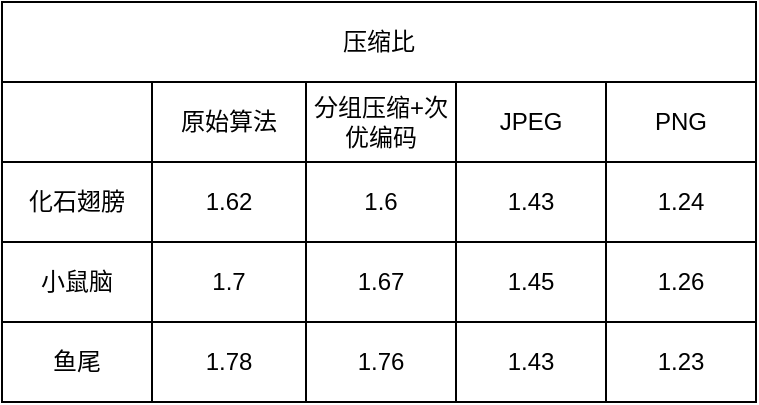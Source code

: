 <mxfile version="21.2.9" type="github">
  <diagram name="第 1 页" id="OVOs9QQiDJrA-v0NgXhM">
    <mxGraphModel dx="1050" dy="493" grid="1" gridSize="10" guides="1" tooltips="1" connect="1" arrows="1" fold="1" page="1" pageScale="1" pageWidth="827" pageHeight="1169" math="0" shadow="0">
      <root>
        <mxCell id="0" />
        <mxCell id="1" parent="0" />
        <mxCell id="UbQIHiFAiPKeCv-y95TA-53" value="" style="shape=table;startSize=0;container=1;collapsible=0;childLayout=tableLayout;" vertex="1" parent="1">
          <mxGeometry x="70" y="710" width="377" height="200" as="geometry" />
        </mxCell>
        <mxCell id="UbQIHiFAiPKeCv-y95TA-54" style="shape=tableRow;horizontal=0;startSize=0;swimlaneHead=0;swimlaneBody=0;strokeColor=inherit;top=0;left=0;bottom=0;right=0;collapsible=0;dropTarget=0;fillColor=none;points=[[0,0.5],[1,0.5]];portConstraint=eastwest;" vertex="1" parent="UbQIHiFAiPKeCv-y95TA-53">
          <mxGeometry width="377" height="40" as="geometry" />
        </mxCell>
        <mxCell id="UbQIHiFAiPKeCv-y95TA-55" value="压缩比" style="shape=partialRectangle;html=1;whiteSpace=wrap;connectable=0;strokeColor=inherit;overflow=hidden;fillColor=none;top=0;left=0;bottom=0;right=0;pointerEvents=1;rowspan=1;colspan=5;" vertex="1" parent="UbQIHiFAiPKeCv-y95TA-54">
          <mxGeometry width="377" height="40" as="geometry">
            <mxRectangle width="75" height="40" as="alternateBounds" />
          </mxGeometry>
        </mxCell>
        <mxCell id="UbQIHiFAiPKeCv-y95TA-56" style="shape=partialRectangle;html=1;whiteSpace=wrap;connectable=0;strokeColor=inherit;overflow=hidden;fillColor=none;top=0;left=0;bottom=0;right=0;pointerEvents=1;" vertex="1" visible="0" parent="UbQIHiFAiPKeCv-y95TA-54">
          <mxGeometry x="75" width="77" height="40" as="geometry">
            <mxRectangle width="77" height="40" as="alternateBounds" />
          </mxGeometry>
        </mxCell>
        <mxCell id="UbQIHiFAiPKeCv-y95TA-58" style="shape=partialRectangle;html=1;whiteSpace=wrap;connectable=0;strokeColor=inherit;overflow=hidden;fillColor=none;top=0;left=0;bottom=0;right=0;pointerEvents=1;" vertex="1" visible="0" parent="UbQIHiFAiPKeCv-y95TA-54">
          <mxGeometry x="152" width="75" height="40" as="geometry">
            <mxRectangle width="75" height="40" as="alternateBounds" />
          </mxGeometry>
        </mxCell>
        <mxCell id="UbQIHiFAiPKeCv-y95TA-79" style="shape=partialRectangle;html=1;whiteSpace=wrap;connectable=0;strokeColor=inherit;overflow=hidden;fillColor=none;top=0;left=0;bottom=0;right=0;pointerEvents=1;" vertex="1" visible="0" parent="UbQIHiFAiPKeCv-y95TA-54">
          <mxGeometry x="227" width="75" height="40" as="geometry">
            <mxRectangle width="75" height="40" as="alternateBounds" />
          </mxGeometry>
        </mxCell>
        <mxCell id="UbQIHiFAiPKeCv-y95TA-84" style="shape=partialRectangle;html=1;whiteSpace=wrap;connectable=0;strokeColor=inherit;overflow=hidden;fillColor=none;top=0;left=0;bottom=0;right=0;pointerEvents=1;" vertex="1" visible="0" parent="UbQIHiFAiPKeCv-y95TA-54">
          <mxGeometry x="302" width="75" height="40" as="geometry">
            <mxRectangle width="75" height="40" as="alternateBounds" />
          </mxGeometry>
        </mxCell>
        <mxCell id="UbQIHiFAiPKeCv-y95TA-59" value="" style="shape=tableRow;horizontal=0;startSize=0;swimlaneHead=0;swimlaneBody=0;strokeColor=inherit;top=0;left=0;bottom=0;right=0;collapsible=0;dropTarget=0;fillColor=none;points=[[0,0.5],[1,0.5]];portConstraint=eastwest;" vertex="1" parent="UbQIHiFAiPKeCv-y95TA-53">
          <mxGeometry y="40" width="377" height="40" as="geometry" />
        </mxCell>
        <mxCell id="UbQIHiFAiPKeCv-y95TA-60" value="" style="shape=partialRectangle;html=1;whiteSpace=wrap;connectable=0;strokeColor=inherit;overflow=hidden;fillColor=none;top=0;left=0;bottom=0;right=0;pointerEvents=1;" vertex="1" parent="UbQIHiFAiPKeCv-y95TA-59">
          <mxGeometry width="75" height="40" as="geometry">
            <mxRectangle width="75" height="40" as="alternateBounds" />
          </mxGeometry>
        </mxCell>
        <mxCell id="UbQIHiFAiPKeCv-y95TA-61" value="原始算法" style="shape=partialRectangle;html=1;whiteSpace=wrap;connectable=0;strokeColor=inherit;overflow=hidden;fillColor=none;top=0;left=0;bottom=0;right=0;pointerEvents=1;" vertex="1" parent="UbQIHiFAiPKeCv-y95TA-59">
          <mxGeometry x="75" width="77" height="40" as="geometry">
            <mxRectangle width="77" height="40" as="alternateBounds" />
          </mxGeometry>
        </mxCell>
        <mxCell id="UbQIHiFAiPKeCv-y95TA-63" value="分组压缩+次优编码" style="shape=partialRectangle;html=1;whiteSpace=wrap;connectable=0;strokeColor=inherit;overflow=hidden;fillColor=none;top=0;left=0;bottom=0;right=0;pointerEvents=1;" vertex="1" parent="UbQIHiFAiPKeCv-y95TA-59">
          <mxGeometry x="152" width="75" height="40" as="geometry">
            <mxRectangle width="75" height="40" as="alternateBounds" />
          </mxGeometry>
        </mxCell>
        <mxCell id="UbQIHiFAiPKeCv-y95TA-80" value="JPEG" style="shape=partialRectangle;html=1;whiteSpace=wrap;connectable=0;strokeColor=inherit;overflow=hidden;fillColor=none;top=0;left=0;bottom=0;right=0;pointerEvents=1;" vertex="1" parent="UbQIHiFAiPKeCv-y95TA-59">
          <mxGeometry x="227" width="75" height="40" as="geometry">
            <mxRectangle width="75" height="40" as="alternateBounds" />
          </mxGeometry>
        </mxCell>
        <mxCell id="UbQIHiFAiPKeCv-y95TA-85" value="PNG" style="shape=partialRectangle;html=1;whiteSpace=wrap;connectable=0;strokeColor=inherit;overflow=hidden;fillColor=none;top=0;left=0;bottom=0;right=0;pointerEvents=1;" vertex="1" parent="UbQIHiFAiPKeCv-y95TA-59">
          <mxGeometry x="302" width="75" height="40" as="geometry">
            <mxRectangle width="75" height="40" as="alternateBounds" />
          </mxGeometry>
        </mxCell>
        <mxCell id="UbQIHiFAiPKeCv-y95TA-74" value="" style="shape=tableRow;horizontal=0;startSize=0;swimlaneHead=0;swimlaneBody=0;strokeColor=inherit;top=0;left=0;bottom=0;right=0;collapsible=0;dropTarget=0;fillColor=none;points=[[0,0.5],[1,0.5]];portConstraint=eastwest;" vertex="1" parent="UbQIHiFAiPKeCv-y95TA-53">
          <mxGeometry y="80" width="377" height="40" as="geometry" />
        </mxCell>
        <mxCell id="UbQIHiFAiPKeCv-y95TA-75" value="化石翅膀" style="shape=partialRectangle;html=1;whiteSpace=wrap;connectable=0;strokeColor=inherit;overflow=hidden;fillColor=none;top=0;left=0;bottom=0;right=0;pointerEvents=1;" vertex="1" parent="UbQIHiFAiPKeCv-y95TA-74">
          <mxGeometry width="75" height="40" as="geometry">
            <mxRectangle width="75" height="40" as="alternateBounds" />
          </mxGeometry>
        </mxCell>
        <mxCell id="UbQIHiFAiPKeCv-y95TA-76" value="1.62" style="shape=partialRectangle;html=1;whiteSpace=wrap;connectable=0;strokeColor=inherit;overflow=hidden;fillColor=none;top=0;left=0;bottom=0;right=0;pointerEvents=1;" vertex="1" parent="UbQIHiFAiPKeCv-y95TA-74">
          <mxGeometry x="75" width="77" height="40" as="geometry">
            <mxRectangle width="77" height="40" as="alternateBounds" />
          </mxGeometry>
        </mxCell>
        <mxCell id="UbQIHiFAiPKeCv-y95TA-78" value="1.6" style="shape=partialRectangle;html=1;whiteSpace=wrap;connectable=0;strokeColor=inherit;overflow=hidden;fillColor=none;top=0;left=0;bottom=0;right=0;pointerEvents=1;" vertex="1" parent="UbQIHiFAiPKeCv-y95TA-74">
          <mxGeometry x="152" width="75" height="40" as="geometry">
            <mxRectangle width="75" height="40" as="alternateBounds" />
          </mxGeometry>
        </mxCell>
        <mxCell id="UbQIHiFAiPKeCv-y95TA-81" value="1.43" style="shape=partialRectangle;html=1;whiteSpace=wrap;connectable=0;strokeColor=inherit;overflow=hidden;fillColor=none;top=0;left=0;bottom=0;right=0;pointerEvents=1;" vertex="1" parent="UbQIHiFAiPKeCv-y95TA-74">
          <mxGeometry x="227" width="75" height="40" as="geometry">
            <mxRectangle width="75" height="40" as="alternateBounds" />
          </mxGeometry>
        </mxCell>
        <mxCell id="UbQIHiFAiPKeCv-y95TA-86" value="1.24" style="shape=partialRectangle;html=1;whiteSpace=wrap;connectable=0;strokeColor=inherit;overflow=hidden;fillColor=none;top=0;left=0;bottom=0;right=0;pointerEvents=1;" vertex="1" parent="UbQIHiFAiPKeCv-y95TA-74">
          <mxGeometry x="302" width="75" height="40" as="geometry">
            <mxRectangle width="75" height="40" as="alternateBounds" />
          </mxGeometry>
        </mxCell>
        <mxCell id="UbQIHiFAiPKeCv-y95TA-69" value="" style="shape=tableRow;horizontal=0;startSize=0;swimlaneHead=0;swimlaneBody=0;strokeColor=inherit;top=0;left=0;bottom=0;right=0;collapsible=0;dropTarget=0;fillColor=none;points=[[0,0.5],[1,0.5]];portConstraint=eastwest;" vertex="1" parent="UbQIHiFAiPKeCv-y95TA-53">
          <mxGeometry y="120" width="377" height="40" as="geometry" />
        </mxCell>
        <mxCell id="UbQIHiFAiPKeCv-y95TA-70" value="小鼠脑" style="shape=partialRectangle;html=1;whiteSpace=wrap;connectable=0;strokeColor=inherit;overflow=hidden;fillColor=none;top=0;left=0;bottom=0;right=0;pointerEvents=1;" vertex="1" parent="UbQIHiFAiPKeCv-y95TA-69">
          <mxGeometry width="75" height="40" as="geometry">
            <mxRectangle width="75" height="40" as="alternateBounds" />
          </mxGeometry>
        </mxCell>
        <mxCell id="UbQIHiFAiPKeCv-y95TA-71" value="1.7" style="shape=partialRectangle;html=1;whiteSpace=wrap;connectable=0;strokeColor=inherit;overflow=hidden;fillColor=none;top=0;left=0;bottom=0;right=0;pointerEvents=1;" vertex="1" parent="UbQIHiFAiPKeCv-y95TA-69">
          <mxGeometry x="75" width="77" height="40" as="geometry">
            <mxRectangle width="77" height="40" as="alternateBounds" />
          </mxGeometry>
        </mxCell>
        <mxCell id="UbQIHiFAiPKeCv-y95TA-73" value="1.67" style="shape=partialRectangle;html=1;whiteSpace=wrap;connectable=0;strokeColor=inherit;overflow=hidden;fillColor=none;top=0;left=0;bottom=0;right=0;pointerEvents=1;" vertex="1" parent="UbQIHiFAiPKeCv-y95TA-69">
          <mxGeometry x="152" width="75" height="40" as="geometry">
            <mxRectangle width="75" height="40" as="alternateBounds" />
          </mxGeometry>
        </mxCell>
        <mxCell id="UbQIHiFAiPKeCv-y95TA-82" value="1.45" style="shape=partialRectangle;html=1;whiteSpace=wrap;connectable=0;strokeColor=inherit;overflow=hidden;fillColor=none;top=0;left=0;bottom=0;right=0;pointerEvents=1;" vertex="1" parent="UbQIHiFAiPKeCv-y95TA-69">
          <mxGeometry x="227" width="75" height="40" as="geometry">
            <mxRectangle width="75" height="40" as="alternateBounds" />
          </mxGeometry>
        </mxCell>
        <mxCell id="UbQIHiFAiPKeCv-y95TA-87" value="1.26" style="shape=partialRectangle;html=1;whiteSpace=wrap;connectable=0;strokeColor=inherit;overflow=hidden;fillColor=none;top=0;left=0;bottom=0;right=0;pointerEvents=1;" vertex="1" parent="UbQIHiFAiPKeCv-y95TA-69">
          <mxGeometry x="302" width="75" height="40" as="geometry">
            <mxRectangle width="75" height="40" as="alternateBounds" />
          </mxGeometry>
        </mxCell>
        <mxCell id="UbQIHiFAiPKeCv-y95TA-64" value="" style="shape=tableRow;horizontal=0;startSize=0;swimlaneHead=0;swimlaneBody=0;strokeColor=inherit;top=0;left=0;bottom=0;right=0;collapsible=0;dropTarget=0;fillColor=none;points=[[0,0.5],[1,0.5]];portConstraint=eastwest;" vertex="1" parent="UbQIHiFAiPKeCv-y95TA-53">
          <mxGeometry y="160" width="377" height="40" as="geometry" />
        </mxCell>
        <mxCell id="UbQIHiFAiPKeCv-y95TA-65" value="鱼尾" style="shape=partialRectangle;html=1;whiteSpace=wrap;connectable=0;strokeColor=inherit;overflow=hidden;fillColor=none;top=0;left=0;bottom=0;right=0;pointerEvents=1;" vertex="1" parent="UbQIHiFAiPKeCv-y95TA-64">
          <mxGeometry width="75" height="40" as="geometry">
            <mxRectangle width="75" height="40" as="alternateBounds" />
          </mxGeometry>
        </mxCell>
        <mxCell id="UbQIHiFAiPKeCv-y95TA-66" value="1.78" style="shape=partialRectangle;html=1;whiteSpace=wrap;connectable=0;strokeColor=inherit;overflow=hidden;fillColor=none;top=0;left=0;bottom=0;right=0;pointerEvents=1;" vertex="1" parent="UbQIHiFAiPKeCv-y95TA-64">
          <mxGeometry x="75" width="77" height="40" as="geometry">
            <mxRectangle width="77" height="40" as="alternateBounds" />
          </mxGeometry>
        </mxCell>
        <mxCell id="UbQIHiFAiPKeCv-y95TA-68" value="1.76" style="shape=partialRectangle;html=1;whiteSpace=wrap;connectable=0;strokeColor=inherit;overflow=hidden;fillColor=none;top=0;left=0;bottom=0;right=0;pointerEvents=1;" vertex="1" parent="UbQIHiFAiPKeCv-y95TA-64">
          <mxGeometry x="152" width="75" height="40" as="geometry">
            <mxRectangle width="75" height="40" as="alternateBounds" />
          </mxGeometry>
        </mxCell>
        <mxCell id="UbQIHiFAiPKeCv-y95TA-83" value="1.43" style="shape=partialRectangle;html=1;whiteSpace=wrap;connectable=0;strokeColor=inherit;overflow=hidden;fillColor=none;top=0;left=0;bottom=0;right=0;pointerEvents=1;" vertex="1" parent="UbQIHiFAiPKeCv-y95TA-64">
          <mxGeometry x="227" width="75" height="40" as="geometry">
            <mxRectangle width="75" height="40" as="alternateBounds" />
          </mxGeometry>
        </mxCell>
        <mxCell id="UbQIHiFAiPKeCv-y95TA-88" value="1.23" style="shape=partialRectangle;html=1;whiteSpace=wrap;connectable=0;strokeColor=inherit;overflow=hidden;fillColor=none;top=0;left=0;bottom=0;right=0;pointerEvents=1;" vertex="1" parent="UbQIHiFAiPKeCv-y95TA-64">
          <mxGeometry x="302" width="75" height="40" as="geometry">
            <mxRectangle width="75" height="40" as="alternateBounds" />
          </mxGeometry>
        </mxCell>
      </root>
    </mxGraphModel>
  </diagram>
</mxfile>
